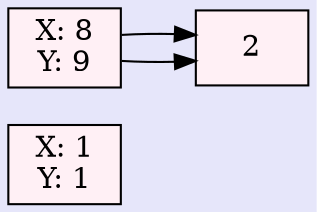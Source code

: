 digraph Tutorial {
graph [rankdir = LR ]
node [shape = box]
bgcolor="lavender"
node [ style=filled,shape = box, fillcolor="lavenderblush:lavenderblush1"]
0 [label="X: 1
Y: 1"];
1 [label="X: 2
Y: 2"];
1 -> 2
1 [label="X: 6
Y: 4"];
1 -> 2
1 [label="X: 8
Y: 9"];
}

